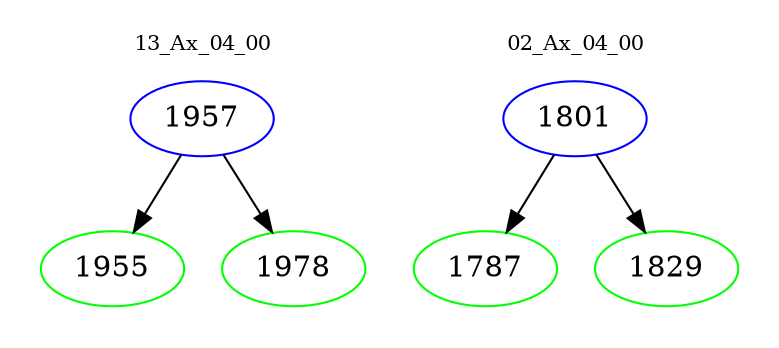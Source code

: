 digraph{
subgraph cluster_0 {
color = white
label = "13_Ax_04_00";
fontsize=10;
T0_1957 [label="1957", color="blue"]
T0_1957 -> T0_1955 [color="black"]
T0_1955 [label="1955", color="green"]
T0_1957 -> T0_1978 [color="black"]
T0_1978 [label="1978", color="green"]
}
subgraph cluster_1 {
color = white
label = "02_Ax_04_00";
fontsize=10;
T1_1801 [label="1801", color="blue"]
T1_1801 -> T1_1787 [color="black"]
T1_1787 [label="1787", color="green"]
T1_1801 -> T1_1829 [color="black"]
T1_1829 [label="1829", color="green"]
}
}
